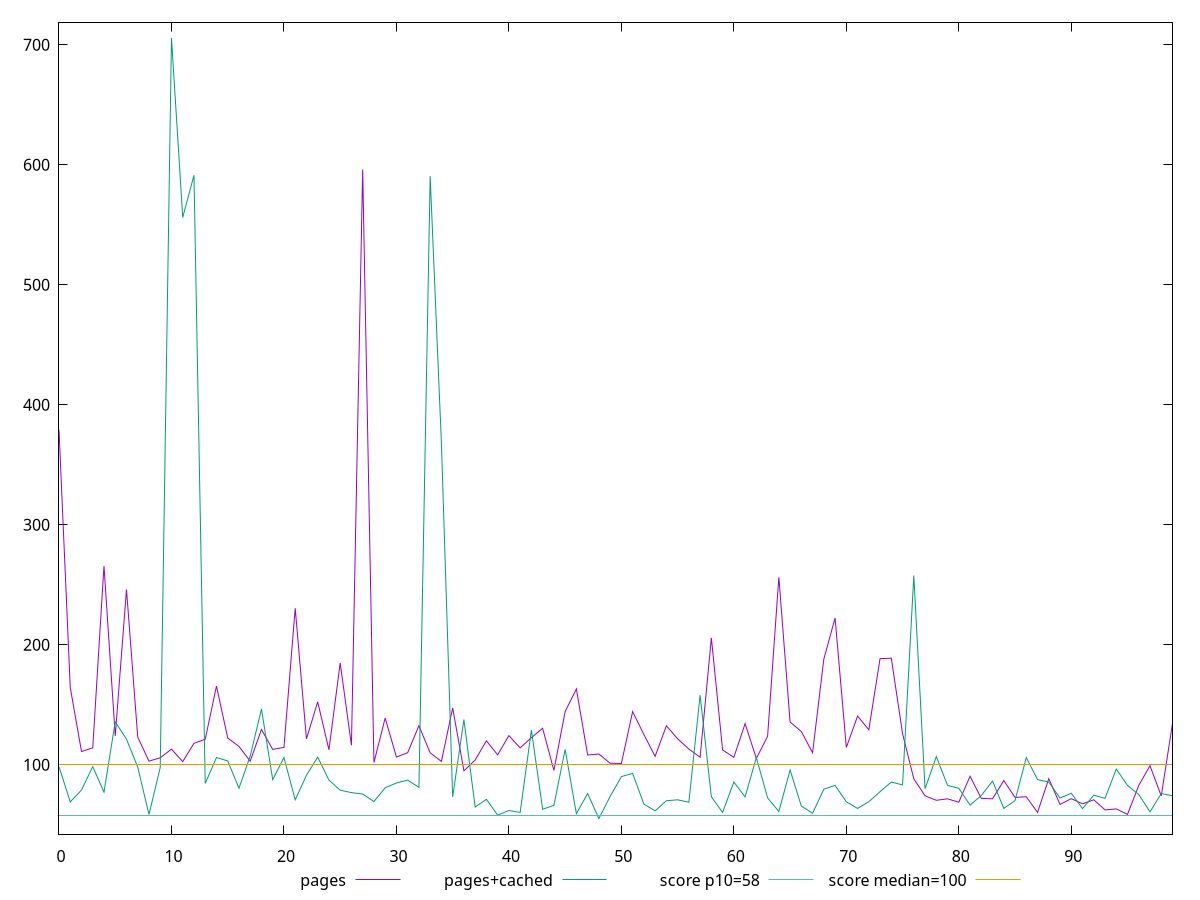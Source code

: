 reset

$pages <<EOF
0 379.20000000000005
1 164.39999999999978
2 110.99999999999977
3 114.06666666666666
4 265.6
5 123.99999999999977
6 246
7 123
8 103
9 105.80000000000001
10 113
11 102.60000000000025
12 117.86666666666667
13 121.20000000000002
14 165.53333333333336
15 122.26666666666667
16 115.26666666666668
17 103
18 129.39999999999978
19 112.80000000000001
20 114.46666666666667
21 230.4
22 121.53333333333335
23 152.40000000000003
24 112.46666666666667
25 184.79999999999964
26 116.26666666666668
27 595.9999999999993
28 101.86666666666667
29 138.93333333333334
30 106.4
31 110.06666666666666
32 132.53333333333336
33 109.93333333333334
34 102.80000000000001
35 147.3333333333331
36 94.93333333333334
37 103.93333333333334
38 119.93333333333334
39 108.26666666666667
40 124.26666666666668
41 114.06666666666666
42 122.53333333333335
43 130.4
44 95.26666666666668
45 144.33333333333334
46 163.1333333333331
47 108.13333333333334
48 108.93333333333334
49 101.26666666666642
50 101.06666666666668
51 144.26666666666665
52 125.2
53 107
54 132.46666666666667
55 121.66666666666666
56 113.06666666666666
57 106.26666666666667
58 205.73333333333335
59 112.33333333333334
60 106.2
61 134.26666666666665
62 105.26666666666668
63 123.66666666666667
64 256.20000000000005
65 135.6
66 127.66666666666667
67 110
68 188
69 222.26666666666642
70 114.4
71 140.53333333333333
72 129.19999999999965
73 188.39999999999964
74 188.8000000000005
75 125.86666666666667
76 88.26666666666667
77 74.13333333333382
78 70.4
79 71.60000000000001
80 68.79999999999927
81 90.4
82 72
83 71.60000000000001
84 86.79999999999855
85 72.8
86 73.33333333333334
87 60.26666666666668
88 88.4
89 66.93333333333334
90 71.7333333333343
91 67.46666666666667
92 70.79999999999927
93 62.400000000000006
94 63.19999999999953
95 58.66666666666763
96 82.80000000000074
97 99.19999999999928
98 74
99 134.4
EOF

$pagesCached <<EOF
0 98.4
1 69.06666666666666
2 78.93333333333334
3 98.4
4 77.2
5 135.73333333333431
6 121.33333333333383
7 98.00000000000074
8 58.6
9 97.60000000000001
10 705.6
11 556
12 591.2
13 84.4
14 106
15 103.2
16 80.4
17 107.2
18 146.4
19 87.60000000000001
20 106.00000000000146
21 70.8
22 91.2
23 106.40000000000146
24 87.2
25 78.80000000000001
26 76.80000000000001
27 75.60000000000001
28 69.33333333333334
29 80.80000000000001
30 84.80000000000001
31 87.19999999999855
32 81.20000000000147
33 590.4
34 368
35 73.2
36 137.6
37 64.8
38 71.2
39 58
40 61.866666666666674
41 60.26666666666668
42 128.79999999999927
43 62.93333333333333
44 66.13333333333334
45 112.80000000000001
46 59.2
47 76
48 55.2
49 73.60000000000001
50 90.13333333333382
51 92.80000000000001
52 67.19999999999928
53 61.6
54 70
55 70.8
56 68.8
57 158
58 73.33333333333334
59 60.26666666666668
60 85.60000000000001
61 73.2
62 106
63 72.4
64 61.06666666666668
65 95.60000000000001
66 65.60000000000001
67 59.59999999999928
68 79.60000000000001
69 82.80000000000001
70 69.2
71 63.599999999998545
72 69.2
73 77.60000000000001
74 85.60000000000001
75 83.2
76 257.6
77 80
78 106.80000000000001
79 82.80000000000001
80 80.4
81 66.4
82 74.4
83 86.4
84 63.6
85 70.1333333333343
86 106
87 87.60000000000001
88 85.60000000000001
89 72.26666666666667
90 76.26666666666667
91 63.466666666666676
92 74.66666666666667
93 72
94 96.4
95 82.80000000000001
96 75.2
97 60.800000000000004
98 76
99 74.2
EOF

set key outside below
set xrange [0:99]
set yrange [42.19200000000001:718.6080000000001]
set trange [42.19200000000001:718.6080000000001]
set terminal svg size 640, 520 enhanced background rgb 'white'
set output "reprap/estimated-input-latency/comparison/line/0_vs_1.svg"

plot $pages title "pages" with line, \
     $pagesCached title "pages+cached" with line, \
     58 title "score p10=58", \
     100 title "score median=100"

reset
